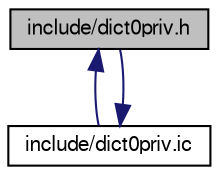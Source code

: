 digraph "include/dict0priv.h"
{
  bgcolor="transparent";
  edge [fontname="FreeSans",fontsize="10",labelfontname="FreeSans",labelfontsize="10"];
  node [fontname="FreeSans",fontsize="10",shape=record];
  Node1 [label="include/dict0priv.h",height=0.2,width=0.4,color="black", fillcolor="grey75", style="filled" fontcolor="black"];
  Node1 -> Node2 [dir="back",color="midnightblue",fontsize="10",style="solid",fontname="FreeSans"];
  Node2 [label="include/dict0priv.ic",height=0.2,width=0.4,color="black",URL="$dict0priv_8ic.html"];
  Node2 -> Node1 [dir="back",color="midnightblue",fontsize="10",style="solid",fontname="FreeSans"];
}
